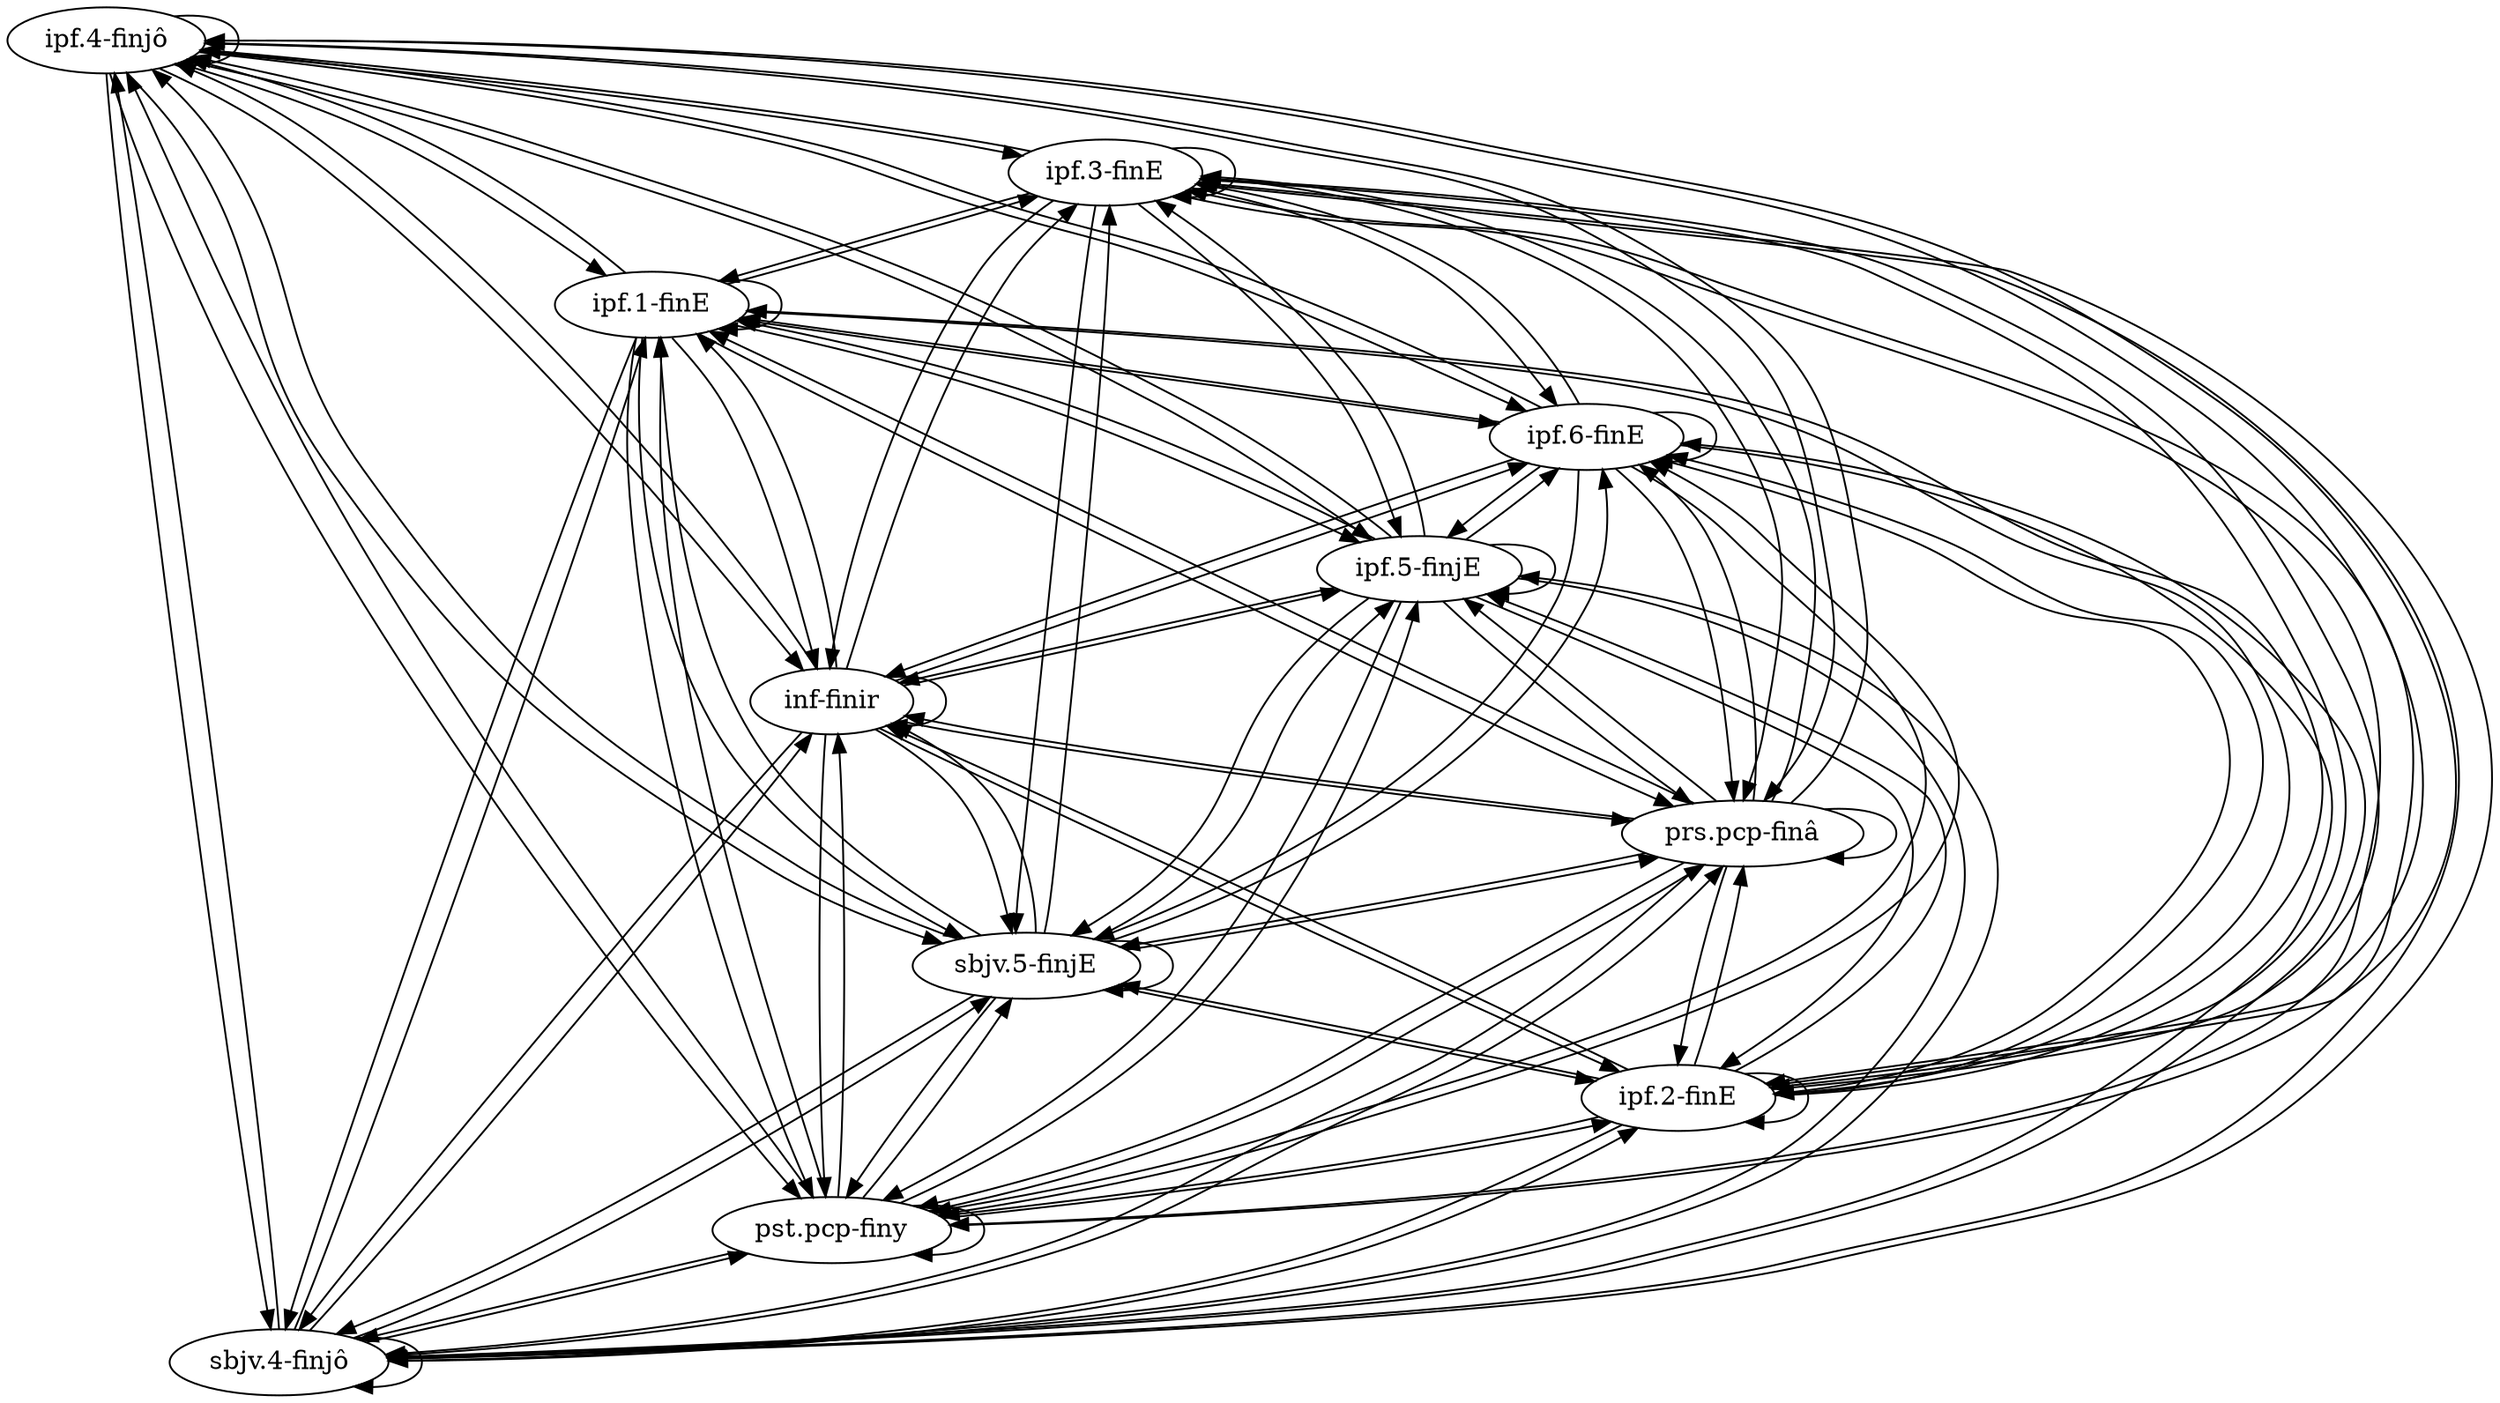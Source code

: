 digraph  {
	"ipf.4-finjô"	 [cell="ipf.4",
		tense=ipf,
		weight=0.48];
	"ipf.4-finjô" -> "ipf.4-finjô"	 [weight=0.48];
	"ipf.3-finE"	 [cell="ipf.3",
		tense=ipf,
		weight=0.47];
	"ipf.4-finjô" -> "ipf.3-finE"	 [weight=0.4324];
	"sbjv.4-finjô"	 [cell="sbjv.4",
		tense=sbjv,
		weight=0.48];
	"ipf.4-finjô" -> "sbjv.4-finjô"	 [weight=0.48];
	"pst.pcp-finy"	 [cell="pst.pcp",
		tense=pst,
		weight=0.12];
	"ipf.4-finjô" -> "pst.pcp-finy"	 [weight=0.0048];
	"ipf.2-finE"	 [cell="ipf.2",
		tense=ipf,
		weight=0.47];
	"ipf.4-finjô" -> "ipf.2-finE"	 [weight=0.4324];
	"sbjv.5-finjE"	 [cell="sbjv.5",
		tense=sbjv,
		weight=0.48];
	"ipf.4-finjô" -> "sbjv.5-finjE"	 [weight=0.48];
	"prs.pcp-finâ"	 [cell="prs.pcp",
		tense=prs,
		weight=0.47];
	"ipf.4-finjô" -> "prs.pcp-finâ"	 [weight=0.4324];
	"inf-finir"	 [cell=inf,
		tense=inf,
		weight=1.0];
	"ipf.4-finjô" -> "inf-finir"	 [weight=0.04];
	"ipf.5-finjE"	 [cell="ipf.5",
		tense=ipf,
		weight=0.48];
	"ipf.4-finjô" -> "ipf.5-finjE"	 [weight=0.48];
	"ipf.6-finE"	 [cell="ipf.6",
		tense=ipf,
		weight=0.47];
	"ipf.4-finjô" -> "ipf.6-finE"	 [weight=0.4324];
	"ipf.1-finE"	 [cell="ipf.1",
		tense=ipf,
		weight=0.47];
	"ipf.4-finjô" -> "ipf.1-finE"	 [weight=0.4324];
	"ipf.3-finE" -> "ipf.4-finjô"	 [weight=0.48];
	"ipf.3-finE" -> "ipf.3-finE"	 [weight=0.47];
	"ipf.3-finE" -> "sbjv.4-finjô"	 [weight=0.48];
	"ipf.3-finE" -> "pst.pcp-finy"	 [weight=0.0036];
	"ipf.3-finE" -> "ipf.2-finE"	 [weight=0.47];
	"ipf.3-finE" -> "sbjv.5-finjE"	 [weight=0.48];
	"ipf.3-finE" -> "prs.pcp-finâ"	 [weight=0.47];
	"ipf.3-finE" -> "inf-finir"	 [weight=0.04];
	"ipf.3-finE" -> "ipf.5-finjE"	 [weight=0.48];
	"ipf.3-finE" -> "ipf.6-finE"	 [weight=0.47];
	"ipf.3-finE" -> "ipf.1-finE"	 [weight=0.47];
	"sbjv.4-finjô" -> "ipf.4-finjô"	 [weight=0.48];
	"sbjv.4-finjô" -> "ipf.3-finE"	 [weight=0.4324];
	"sbjv.4-finjô" -> "sbjv.4-finjô"	 [weight=0.48];
	"sbjv.4-finjô" -> "pst.pcp-finy"	 [weight=0.0048];
	"sbjv.4-finjô" -> "ipf.2-finE"	 [weight=0.4324];
	"sbjv.4-finjô" -> "sbjv.5-finjE"	 [weight=0.48];
	"sbjv.4-finjô" -> "prs.pcp-finâ"	 [weight=0.4324];
	"sbjv.4-finjô" -> "inf-finir"	 [weight=0.04];
	"sbjv.4-finjô" -> "ipf.5-finjE"	 [weight=0.48];
	"sbjv.4-finjô" -> "ipf.6-finE"	 [weight=0.4324];
	"sbjv.4-finjô" -> "ipf.1-finE"	 [weight=0.4324];
	"pst.pcp-finy" -> "ipf.4-finjô"	 [weight=0.48];
	"pst.pcp-finy" -> "ipf.3-finE"	 [weight=0.47];
	"pst.pcp-finy" -> "sbjv.4-finjô"	 [weight=0.48];
	"pst.pcp-finy" -> "pst.pcp-finy"	 [weight=0.12];
	"pst.pcp-finy" -> "ipf.2-finE"	 [weight=0.47];
	"pst.pcp-finy" -> "sbjv.5-finjE"	 [weight=0.48];
	"pst.pcp-finy" -> "prs.pcp-finâ"	 [weight=0.47];
	"pst.pcp-finy" -> "inf-finir"	 [weight=1.0];
	"pst.pcp-finy" -> "ipf.5-finjE"	 [weight=0.48];
	"pst.pcp-finy" -> "ipf.6-finE"	 [weight=0.47];
	"pst.pcp-finy" -> "ipf.1-finE"	 [weight=0.47];
	"ipf.2-finE" -> "ipf.4-finjô"	 [weight=0.48];
	"ipf.2-finE" -> "ipf.3-finE"	 [weight=0.47];
	"ipf.2-finE" -> "sbjv.4-finjô"	 [weight=0.48];
	"ipf.2-finE" -> "pst.pcp-finy"	 [weight=0.0036];
	"ipf.2-finE" -> "ipf.2-finE"	 [weight=0.47];
	"ipf.2-finE" -> "sbjv.5-finjE"	 [weight=0.48];
	"ipf.2-finE" -> "prs.pcp-finâ"	 [weight=0.47];
	"ipf.2-finE" -> "inf-finir"	 [weight=0.04];
	"ipf.2-finE" -> "ipf.5-finjE"	 [weight=0.48];
	"ipf.2-finE" -> "ipf.6-finE"	 [weight=0.47];
	"ipf.2-finE" -> "ipf.1-finE"	 [weight=0.47];
	"sbjv.5-finjE" -> "ipf.4-finjô"	 [weight=0.48];
	"sbjv.5-finjE" -> "ipf.3-finE"	 [weight=0.4324];
	"sbjv.5-finjE" -> "sbjv.4-finjô"	 [weight=0.48];
	"sbjv.5-finjE" -> "pst.pcp-finy"	 [weight=0.0048];
	"sbjv.5-finjE" -> "ipf.2-finE"	 [weight=0.4324];
	"sbjv.5-finjE" -> "sbjv.5-finjE"	 [weight=0.48];
	"sbjv.5-finjE" -> "prs.pcp-finâ"	 [weight=0.4324];
	"sbjv.5-finjE" -> "inf-finir"	 [weight=0.04];
	"sbjv.5-finjE" -> "ipf.5-finjE"	 [weight=0.48];
	"sbjv.5-finjE" -> "ipf.6-finE"	 [weight=0.4324];
	"sbjv.5-finjE" -> "ipf.1-finE"	 [weight=0.4324];
	"prs.pcp-finâ" -> "ipf.4-finjô"	 [weight=0.48];
	"prs.pcp-finâ" -> "ipf.3-finE"	 [weight=0.47];
	"prs.pcp-finâ" -> "sbjv.4-finjô"	 [weight=0.48];
	"prs.pcp-finâ" -> "pst.pcp-finy"	 [weight=0.0036];
	"prs.pcp-finâ" -> "ipf.2-finE"	 [weight=0.47];
	"prs.pcp-finâ" -> "sbjv.5-finjE"	 [weight=0.48];
	"prs.pcp-finâ" -> "prs.pcp-finâ"	 [weight=0.47];
	"prs.pcp-finâ" -> "inf-finir"	 [weight=0.04];
	"prs.pcp-finâ" -> "ipf.5-finjE"	 [weight=0.48];
	"prs.pcp-finâ" -> "ipf.6-finE"	 [weight=0.47];
	"prs.pcp-finâ" -> "ipf.1-finE"	 [weight=0.47];
	"inf-finir" -> "ipf.4-finjô"	 [weight=0.2304];
	"inf-finir" -> "ipf.3-finE"	 [weight=0.2209];
	"inf-finir" -> "sbjv.4-finjô"	 [weight=0.2304];
	"inf-finir" -> "pst.pcp-finy"	 [weight=0.0144];
	"inf-finir" -> "ipf.2-finE"	 [weight=0.2209];
	"inf-finir" -> "sbjv.5-finjE"	 [weight=0.2304];
	"inf-finir" -> "prs.pcp-finâ"	 [weight=0.2209];
	"inf-finir" -> "inf-finir"	 [weight=1.0];
	"inf-finir" -> "ipf.5-finjE"	 [weight=0.2304];
	"inf-finir" -> "ipf.6-finE"	 [weight=0.2209];
	"inf-finir" -> "ipf.1-finE"	 [weight=0.2209];
	"ipf.5-finjE" -> "ipf.4-finjô"	 [weight=0.48];
	"ipf.5-finjE" -> "ipf.3-finE"	 [weight=0.4324];
	"ipf.5-finjE" -> "sbjv.4-finjô"	 [weight=0.48];
	"ipf.5-finjE" -> "pst.pcp-finy"	 [weight=0.0048];
	"ipf.5-finjE" -> "ipf.2-finE"	 [weight=0.4324];
	"ipf.5-finjE" -> "sbjv.5-finjE"	 [weight=0.48];
	"ipf.5-finjE" -> "prs.pcp-finâ"	 [weight=0.4324];
	"ipf.5-finjE" -> "inf-finir"	 [weight=0.04];
	"ipf.5-finjE" -> "ipf.5-finjE"	 [weight=0.48];
	"ipf.5-finjE" -> "ipf.6-finE"	 [weight=0.4324];
	"ipf.5-finjE" -> "ipf.1-finE"	 [weight=0.4324];
	"ipf.6-finE" -> "ipf.4-finjô"	 [weight=0.48];
	"ipf.6-finE" -> "ipf.3-finE"	 [weight=0.47];
	"ipf.6-finE" -> "sbjv.4-finjô"	 [weight=0.48];
	"ipf.6-finE" -> "pst.pcp-finy"	 [weight=0.0036];
	"ipf.6-finE" -> "ipf.2-finE"	 [weight=0.47];
	"ipf.6-finE" -> "sbjv.5-finjE"	 [weight=0.48];
	"ipf.6-finE" -> "prs.pcp-finâ"	 [weight=0.47];
	"ipf.6-finE" -> "inf-finir"	 [weight=0.04];
	"ipf.6-finE" -> "ipf.5-finjE"	 [weight=0.48];
	"ipf.6-finE" -> "ipf.6-finE"	 [weight=0.47];
	"ipf.6-finE" -> "ipf.1-finE"	 [weight=0.47];
	"ipf.1-finE" -> "ipf.4-finjô"	 [weight=0.48];
	"ipf.1-finE" -> "ipf.3-finE"	 [weight=0.47];
	"ipf.1-finE" -> "sbjv.4-finjô"	 [weight=0.48];
	"ipf.1-finE" -> "pst.pcp-finy"	 [weight=0.0036];
	"ipf.1-finE" -> "ipf.2-finE"	 [weight=0.47];
	"ipf.1-finE" -> "sbjv.5-finjE"	 [weight=0.48];
	"ipf.1-finE" -> "prs.pcp-finâ"	 [weight=0.47];
	"ipf.1-finE" -> "inf-finir"	 [weight=0.04];
	"ipf.1-finE" -> "ipf.5-finjE"	 [weight=0.48];
	"ipf.1-finE" -> "ipf.6-finE"	 [weight=0.47];
	"ipf.1-finE" -> "ipf.1-finE"	 [weight=0.47];
}
